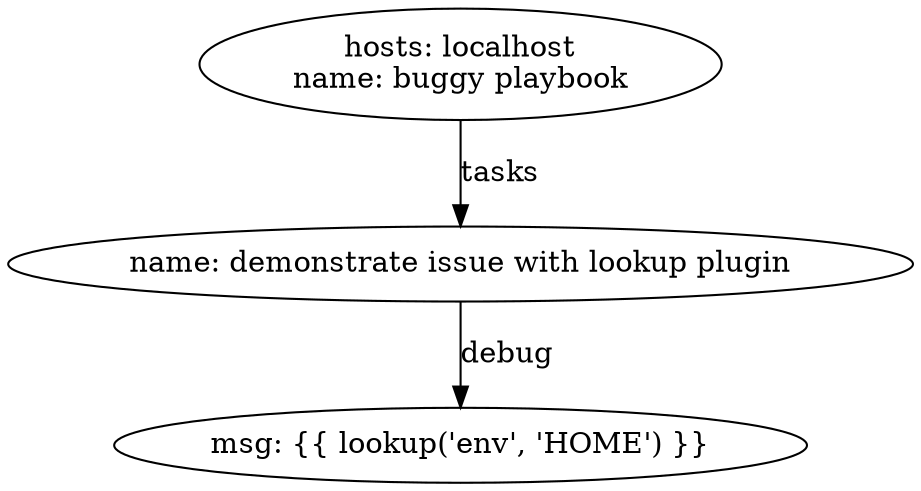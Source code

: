 digraph graphname {
2049 [label="msg: {{ lookup('env', 'HOME') }}\n"];
2048 [label="name: demonstrate issue with lookup plugin\n"];
2048 -> 2049 [label="debug"];
2047 [label="hosts: localhost\nname: buggy playbook\n"];
2047 -> 2048 [label="tasks"];
}
